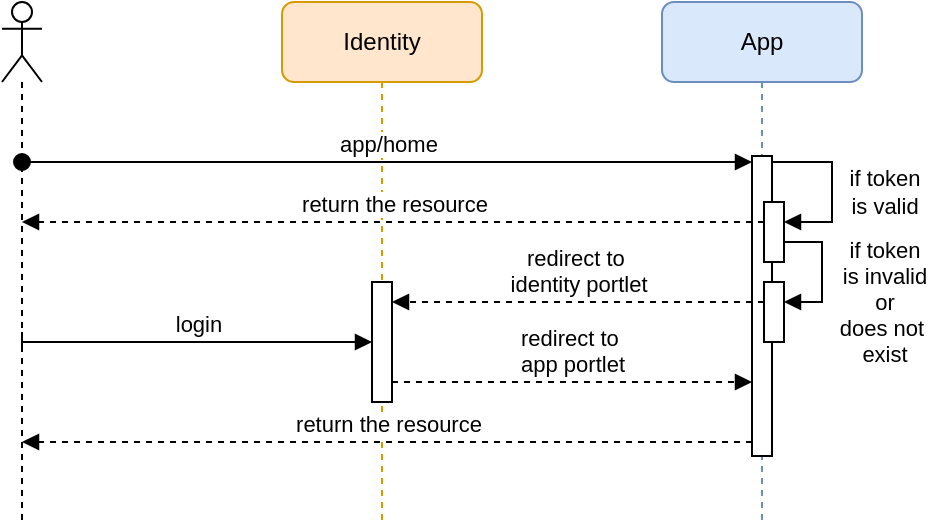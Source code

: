 <mxfile version="21.1.2" type="device">
  <diagram name="Secure Resource" id="2YBvvXClWsGukQMizWep">
    <mxGraphModel dx="717" dy="399" grid="1" gridSize="10" guides="1" tooltips="1" connect="1" arrows="1" fold="1" page="1" pageScale="1" pageWidth="850" pageHeight="1100" math="0" shadow="0">
      <root>
        <mxCell id="0" />
        <mxCell id="1" parent="0" />
        <mxCell id="gBqqZ-jeBZQGVGGiS57O-3" value="" style="shape=umlLifeline;perimeter=lifelinePerimeter;whiteSpace=wrap;html=1;container=1;dropTarget=0;collapsible=0;recursiveResize=0;outlineConnect=0;portConstraint=eastwest;newEdgeStyle={&quot;edgeStyle&quot;:&quot;elbowEdgeStyle&quot;,&quot;elbow&quot;:&quot;vertical&quot;,&quot;curved&quot;:0,&quot;rounded&quot;:0};participant=umlActor;shadow=0;rounded=0;glass=0;" vertex="1" parent="1">
          <mxGeometry x="60" y="60" width="20" height="260" as="geometry" />
        </mxCell>
        <mxCell id="gBqqZ-jeBZQGVGGiS57O-4" value="Identity" style="shape=umlLifeline;perimeter=lifelinePerimeter;whiteSpace=wrap;html=1;container=1;dropTarget=0;collapsible=0;recursiveResize=0;outlineConnect=0;portConstraint=eastwest;newEdgeStyle={&quot;edgeStyle&quot;:&quot;elbowEdgeStyle&quot;,&quot;elbow&quot;:&quot;vertical&quot;,&quot;curved&quot;:0,&quot;rounded&quot;:0};fillColor=#ffe6cc;strokeColor=#d79b00;shadow=0;rounded=1;" vertex="1" parent="1">
          <mxGeometry x="200" y="60" width="100" height="260" as="geometry" />
        </mxCell>
        <mxCell id="gBqqZ-jeBZQGVGGiS57O-13" value="" style="html=1;points=[];perimeter=orthogonalPerimeter;outlineConnect=0;targetShapes=umlLifeline;portConstraint=eastwest;newEdgeStyle={&quot;edgeStyle&quot;:&quot;elbowEdgeStyle&quot;,&quot;elbow&quot;:&quot;vertical&quot;,&quot;curved&quot;:0,&quot;rounded&quot;:0};" vertex="1" parent="gBqqZ-jeBZQGVGGiS57O-4">
          <mxGeometry x="45" y="140" width="10" height="60" as="geometry" />
        </mxCell>
        <mxCell id="gBqqZ-jeBZQGVGGiS57O-5" value="App" style="shape=umlLifeline;perimeter=lifelinePerimeter;whiteSpace=wrap;html=1;container=1;dropTarget=0;collapsible=0;recursiveResize=0;outlineConnect=0;portConstraint=eastwest;newEdgeStyle={&quot;edgeStyle&quot;:&quot;elbowEdgeStyle&quot;,&quot;elbow&quot;:&quot;vertical&quot;,&quot;curved&quot;:0,&quot;rounded&quot;:0};fillColor=#dae8fc;strokeColor=#6c8ebf;shadow=0;glass=0;rounded=1;" vertex="1" parent="1">
          <mxGeometry x="390" y="60" width="100" height="260" as="geometry" />
        </mxCell>
        <mxCell id="gBqqZ-jeBZQGVGGiS57O-6" value="" style="html=1;points=[];perimeter=orthogonalPerimeter;outlineConnect=0;targetShapes=umlLifeline;portConstraint=eastwest;newEdgeStyle={&quot;edgeStyle&quot;:&quot;elbowEdgeStyle&quot;,&quot;elbow&quot;:&quot;vertical&quot;,&quot;curved&quot;:0,&quot;rounded&quot;:0};" vertex="1" parent="gBqqZ-jeBZQGVGGiS57O-5">
          <mxGeometry x="45" y="77" width="10" height="150" as="geometry" />
        </mxCell>
        <mxCell id="gBqqZ-jeBZQGVGGiS57O-8" value="" style="html=1;points=[];perimeter=orthogonalPerimeter;outlineConnect=0;targetShapes=umlLifeline;portConstraint=eastwest;newEdgeStyle={&quot;edgeStyle&quot;:&quot;elbowEdgeStyle&quot;,&quot;elbow&quot;:&quot;vertical&quot;,&quot;curved&quot;:0,&quot;rounded&quot;:0};" vertex="1" parent="gBqqZ-jeBZQGVGGiS57O-5">
          <mxGeometry x="51" y="100" width="10" height="30" as="geometry" />
        </mxCell>
        <mxCell id="gBqqZ-jeBZQGVGGiS57O-9" value="if token &lt;br&gt;is valid" style="html=1;align=center;spacingLeft=2;endArrow=block;rounded=0;edgeStyle=orthogonalEdgeStyle;curved=0;rounded=0;" edge="1" target="gBqqZ-jeBZQGVGGiS57O-8" parent="gBqqZ-jeBZQGVGGiS57O-5">
          <mxGeometry x="0.064" y="25" relative="1" as="geometry">
            <mxPoint x="55" y="80" as="sourcePoint" />
            <Array as="points">
              <mxPoint x="55" y="80" />
              <mxPoint x="85" y="80" />
              <mxPoint x="85" y="110" />
            </Array>
            <mxPoint as="offset" />
          </mxGeometry>
        </mxCell>
        <mxCell id="gBqqZ-jeBZQGVGGiS57O-11" value="" style="html=1;points=[];perimeter=orthogonalPerimeter;outlineConnect=0;targetShapes=umlLifeline;portConstraint=eastwest;newEdgeStyle={&quot;edgeStyle&quot;:&quot;elbowEdgeStyle&quot;,&quot;elbow&quot;:&quot;vertical&quot;,&quot;curved&quot;:0,&quot;rounded&quot;:0};" vertex="1" parent="gBqqZ-jeBZQGVGGiS57O-5">
          <mxGeometry x="51" y="140" width="10" height="30" as="geometry" />
        </mxCell>
        <mxCell id="gBqqZ-jeBZQGVGGiS57O-12" value="if token&lt;br&gt;is invalid&lt;br&gt;or &lt;br&gt;&lt;div style=&quot;&quot;&gt;does not&amp;nbsp;&lt;/div&gt;&lt;div style=&quot;&quot;&gt;exist&lt;/div&gt;" style="html=1;align=center;spacingLeft=2;endArrow=block;rounded=0;edgeStyle=orthogonalEdgeStyle;curved=0;rounded=0;" edge="1" target="gBqqZ-jeBZQGVGGiS57O-11" parent="gBqqZ-jeBZQGVGGiS57O-5">
          <mxGeometry x="0.441" y="-30" relative="1" as="geometry">
            <mxPoint x="61" y="120" as="sourcePoint" />
            <Array as="points">
              <mxPoint x="80" y="120" />
              <mxPoint x="80" y="150" />
            </Array>
            <mxPoint x="30" y="30" as="offset" />
          </mxGeometry>
        </mxCell>
        <mxCell id="gBqqZ-jeBZQGVGGiS57O-7" value="app/home" style="html=1;verticalAlign=bottom;startArrow=oval;endArrow=block;startSize=8;edgeStyle=elbowEdgeStyle;elbow=vertical;curved=0;rounded=0;" edge="1" target="gBqqZ-jeBZQGVGGiS57O-6" parent="1" source="gBqqZ-jeBZQGVGGiS57O-3">
          <mxGeometry relative="1" as="geometry">
            <mxPoint x="375" y="140" as="sourcePoint" />
            <Array as="points">
              <mxPoint x="258" y="140" />
            </Array>
          </mxGeometry>
        </mxCell>
        <mxCell id="gBqqZ-jeBZQGVGGiS57O-10" value="return the resource" style="html=1;verticalAlign=bottom;endArrow=block;edgeStyle=elbowEdgeStyle;elbow=vertical;curved=0;rounded=0;dashed=1;" edge="1" parent="1" source="gBqqZ-jeBZQGVGGiS57O-8" target="gBqqZ-jeBZQGVGGiS57O-3">
          <mxGeometry width="80" relative="1" as="geometry">
            <mxPoint x="270" y="160" as="sourcePoint" />
            <mxPoint x="350" y="160" as="targetPoint" />
            <Array as="points">
              <mxPoint x="400" y="170" />
              <mxPoint x="260" y="180" />
            </Array>
          </mxGeometry>
        </mxCell>
        <mxCell id="gBqqZ-jeBZQGVGGiS57O-14" value="redirect to&amp;nbsp;&lt;br&gt;identity portlet" style="html=1;verticalAlign=bottom;startArrow=baseDash;endArrow=block;startSize=8;edgeStyle=elbowEdgeStyle;elbow=vertical;curved=0;rounded=0;startFill=0;dashed=1;" edge="1" target="gBqqZ-jeBZQGVGGiS57O-13" parent="1" source="gBqqZ-jeBZQGVGGiS57O-11">
          <mxGeometry relative="1" as="geometry">
            <mxPoint x="440" y="210" as="sourcePoint" />
            <Array as="points">
              <mxPoint x="380" y="210" />
            </Array>
          </mxGeometry>
        </mxCell>
        <mxCell id="gBqqZ-jeBZQGVGGiS57O-18" value="login" style="html=1;verticalAlign=bottom;startArrow=baseDash;startFill=0;endArrow=block;startSize=8;edgeStyle=elbowEdgeStyle;elbow=vertical;curved=0;rounded=0;" edge="1" parent="1" target="gBqqZ-jeBZQGVGGiS57O-13">
          <mxGeometry width="60" relative="1" as="geometry">
            <mxPoint x="70" y="230" as="sourcePoint" />
            <mxPoint x="240" y="230" as="targetPoint" />
          </mxGeometry>
        </mxCell>
        <mxCell id="gBqqZ-jeBZQGVGGiS57O-19" value="redirect to&amp;nbsp;&lt;br&gt;app portlet" style="html=1;verticalAlign=bottom;endArrow=block;edgeStyle=elbowEdgeStyle;elbow=vertical;curved=0;rounded=0;dashed=1;" edge="1" parent="1" source="gBqqZ-jeBZQGVGGiS57O-13" target="gBqqZ-jeBZQGVGGiS57O-6">
          <mxGeometry width="80" relative="1" as="geometry">
            <mxPoint x="260" y="250" as="sourcePoint" />
            <mxPoint x="430" y="250" as="targetPoint" />
            <Array as="points">
              <mxPoint x="370" y="250" />
            </Array>
          </mxGeometry>
        </mxCell>
        <mxCell id="gBqqZ-jeBZQGVGGiS57O-20" value="return the resource" style="html=1;verticalAlign=bottom;endArrow=block;edgeStyle=elbowEdgeStyle;elbow=vertical;curved=0;rounded=0;dashed=1;" edge="1" parent="1" source="gBqqZ-jeBZQGVGGiS57O-6" target="gBqqZ-jeBZQGVGGiS57O-3">
          <mxGeometry width="80" relative="1" as="geometry">
            <mxPoint x="270" y="230" as="sourcePoint" />
            <mxPoint x="350" y="230" as="targetPoint" />
            <Array as="points">
              <mxPoint x="250" y="280" />
            </Array>
          </mxGeometry>
        </mxCell>
      </root>
    </mxGraphModel>
  </diagram>
</mxfile>
